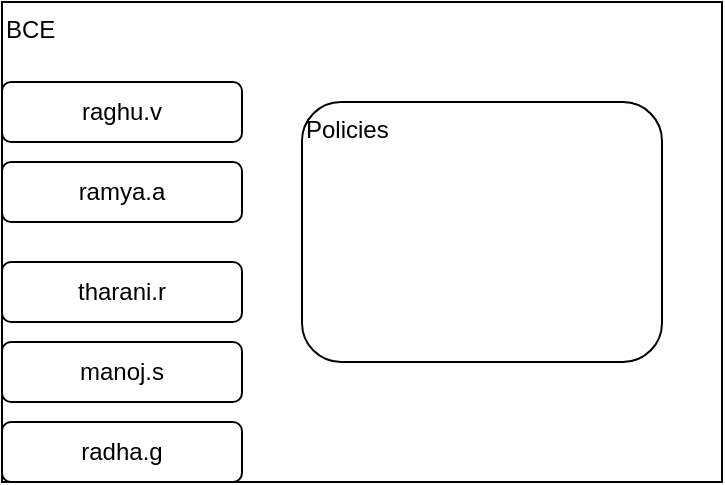 <mxfile version="21.2.8" type="device" pages="8">
  <diagram name="Page-1" id="EcmJpKEnEql9nTXsxl-8">
    <mxGraphModel dx="1050" dy="621" grid="1" gridSize="10" guides="1" tooltips="1" connect="1" arrows="1" fold="1" page="1" pageScale="1" pageWidth="850" pageHeight="1100" math="0" shadow="0">
      <root>
        <mxCell id="0" />
        <mxCell id="1" parent="0" />
        <mxCell id="j_SHFSMaQ4k8S7KLU0xC-1" value="BCE" style="rounded=0;whiteSpace=wrap;html=1;verticalAlign=top;align=left;" parent="1" vertex="1">
          <mxGeometry x="120" y="290" width="360" height="240" as="geometry" />
        </mxCell>
        <mxCell id="j_SHFSMaQ4k8S7KLU0xC-2" value="raghu.v" style="rounded=1;whiteSpace=wrap;html=1;" parent="1" vertex="1">
          <mxGeometry x="120" y="330" width="120" height="30" as="geometry" />
        </mxCell>
        <mxCell id="j_SHFSMaQ4k8S7KLU0xC-3" value="ramya.a" style="rounded=1;whiteSpace=wrap;html=1;" parent="1" vertex="1">
          <mxGeometry x="120" y="370" width="120" height="30" as="geometry" />
        </mxCell>
        <mxCell id="j_SHFSMaQ4k8S7KLU0xC-4" value="tharani.r" style="rounded=1;whiteSpace=wrap;html=1;" parent="1" vertex="1">
          <mxGeometry x="120" y="420" width="120" height="30" as="geometry" />
        </mxCell>
        <mxCell id="j_SHFSMaQ4k8S7KLU0xC-5" value="manoj.s" style="rounded=1;whiteSpace=wrap;html=1;" parent="1" vertex="1">
          <mxGeometry x="120" y="460" width="120" height="30" as="geometry" />
        </mxCell>
        <mxCell id="j_SHFSMaQ4k8S7KLU0xC-6" value="radha.g" style="rounded=1;whiteSpace=wrap;html=1;" parent="1" vertex="1">
          <mxGeometry x="120" y="500" width="120" height="30" as="geometry" />
        </mxCell>
        <mxCell id="j_SHFSMaQ4k8S7KLU0xC-7" value="Policies" style="rounded=1;whiteSpace=wrap;html=1;verticalAlign=top;align=left;" parent="1" vertex="1">
          <mxGeometry x="270" y="340" width="180" height="130" as="geometry" />
        </mxCell>
      </root>
    </mxGraphModel>
  </diagram>
  <diagram id="NNhtiS3-Ek2z_pSHPI74" name="Page-2">
    <mxGraphModel dx="186" dy="-494" grid="1" gridSize="10" guides="1" tooltips="1" connect="1" arrows="1" fold="1" page="1" pageScale="1" pageWidth="850" pageHeight="1100" math="0" shadow="0">
      <root>
        <mxCell id="0" />
        <mxCell id="1" parent="0" />
        <mxCell id="ubGkS1d_2GVwfltS9cUI-1" value="" style="outlineConnect=0;dashed=0;verticalLabelPosition=bottom;verticalAlign=top;align=center;html=1;shape=mxgraph.aws3.api_gateway;fillColor=#D9A741;gradientColor=none;" vertex="1" parent="1">
          <mxGeometry x="1220" y="1380" width="76.5" height="93" as="geometry" />
        </mxCell>
        <mxCell id="ubGkS1d_2GVwfltS9cUI-2" value="" style="outlineConnect=0;dashed=0;verticalLabelPosition=bottom;verticalAlign=top;align=center;html=1;shape=mxgraph.aws3.lambda_function;fillColor=#F58534;gradientColor=none;" vertex="1" parent="1">
          <mxGeometry x="1430" y="1360.5" width="69" height="72" as="geometry" />
        </mxCell>
        <mxCell id="ubGkS1d_2GVwfltS9cUI-3" value="" style="sketch=0;points=[[0,0,0],[0.25,0,0],[0.5,0,0],[0.75,0,0],[1,0,0],[0,1,0],[0.25,1,0],[0.5,1,0],[0.75,1,0],[1,1,0],[0,0.25,0],[0,0.5,0],[0,0.75,0],[1,0.25,0],[1,0.5,0],[1,0.75,0]];outlineConnect=0;fontColor=#232F3E;gradientColor=#4D72F3;gradientDirection=north;fillColor=#3334B9;strokeColor=#ffffff;dashed=0;verticalLabelPosition=bottom;verticalAlign=top;align=center;html=1;fontSize=12;fontStyle=0;aspect=fixed;shape=mxgraph.aws4.resourceIcon;resIcon=mxgraph.aws4.dynamodb;" vertex="1" parent="1">
          <mxGeometry x="1421" y="1150" width="78" height="78" as="geometry" />
        </mxCell>
        <mxCell id="ubGkS1d_2GVwfltS9cUI-4" value="" style="sketch=0;html=1;dashed=0;whitespace=wrap;fillColor=#2875E2;strokeColor=#ffffff;points=[[0.005,0.63,0],[0.1,0.2,0],[0.9,0.2,0],[0.5,0,0],[0.995,0.63,0],[0.72,0.99,0],[0.5,1,0],[0.28,0.99,0]];verticalLabelPosition=bottom;align=center;verticalAlign=top;shape=mxgraph.kubernetes.icon;prIcon=api" vertex="1" parent="1">
          <mxGeometry x="1300" y="1420" width="50" height="48" as="geometry" />
        </mxCell>
        <mxCell id="ubGkS1d_2GVwfltS9cUI-5" value="Actor" style="shape=umlActor;verticalLabelPosition=bottom;verticalAlign=top;html=1;outlineConnect=0;" vertex="1" parent="1">
          <mxGeometry x="1070" y="1510" width="30" height="60" as="geometry" />
        </mxCell>
        <mxCell id="ubGkS1d_2GVwfltS9cUI-6" value="" style="image;points=[];aspect=fixed;html=1;align=center;shadow=0;dashed=0;image=img/lib/allied_telesis/computer_and_terminals/Personal_Computer.svg;" vertex="1" parent="1">
          <mxGeometry x="1090" y="1468" width="45.6" height="61.8" as="geometry" />
        </mxCell>
      </root>
    </mxGraphModel>
  </diagram>
  <diagram id="M64sfGL4ZDafzvhfCVhz" name="Page-3">
    <mxGraphModel dx="186" dy="1706" grid="1" gridSize="10" guides="1" tooltips="1" connect="1" arrows="1" fold="1" page="1" pageScale="1" pageWidth="850" pageHeight="1100" math="0" shadow="0">
      <root>
        <mxCell id="0" />
        <mxCell id="1" parent="0" />
        <mxCell id="cFzuAMIcGY0sNNaNKAoA-1" value="IAM Role" style="rounded=0;whiteSpace=wrap;html=1;verticalAlign=top;align=left;" vertex="1" parent="1">
          <mxGeometry x="930" y="30" width="370" height="210" as="geometry" />
        </mxCell>
        <mxCell id="cFzuAMIcGY0sNNaNKAoA-2" value="IAM Role is a Prinicipal" style="text;html=1;strokeColor=none;fillColor=none;align=left;verticalAlign=top;whiteSpace=wrap;rounded=0;" vertex="1" parent="1">
          <mxGeometry x="920" y="-110" width="330" height="150" as="geometry" />
        </mxCell>
        <mxCell id="cFzuAMIcGY0sNNaNKAoA-3" value="IAM Policy" style="rounded=0;whiteSpace=wrap;html=1;verticalAlign=top;align=left;" vertex="1" parent="1">
          <mxGeometry x="950" y="60" width="170" height="50" as="geometry" />
        </mxCell>
        <mxCell id="cFzuAMIcGY0sNNaNKAoA-4" value="IAM Policy" style="rounded=0;whiteSpace=wrap;html=1;verticalAlign=top;align=left;" vertex="1" parent="1">
          <mxGeometry x="940" y="150" width="170" height="50" as="geometry" />
        </mxCell>
      </root>
    </mxGraphModel>
  </diagram>
  <diagram id="0wXEfOGIfEmmEMg8VIPt" name="Page-4">
    <mxGraphModel dx="184" dy="-495" grid="1" gridSize="10" guides="1" tooltips="1" connect="1" arrows="1" fold="1" page="1" pageScale="1" pageWidth="850" pageHeight="1100" math="0" shadow="0">
      <root>
        <mxCell id="0" />
        <mxCell id="1" parent="0" />
        <mxCell id="e6ys_HM6tBQVW26Id5ge-6" value="Deployment" style="edgeStyle=orthogonalEdgeStyle;rounded=0;orthogonalLoop=1;jettySize=auto;html=1;exitX=0.5;exitY=1;exitDx=0;exitDy=0;" edge="1" parent="1" source="e6ys_HM6tBQVW26Id5ge-1" target="e6ys_HM6tBQVW26Id5ge-5">
          <mxGeometry relative="1" as="geometry" />
        </mxCell>
        <mxCell id="e6ys_HM6tBQVW26Id5ge-1" value="Function" style="rounded=0;whiteSpace=wrap;html=1;verticalAlign=top;align=left;" vertex="1" parent="1">
          <mxGeometry x="1120" y="1250" width="140" height="70" as="geometry" />
        </mxCell>
        <mxCell id="e6ys_HM6tBQVW26Id5ge-2" value="Code" style="text;html=1;strokeColor=none;fillColor=none;align=center;verticalAlign=middle;whiteSpace=wrap;rounded=0;" vertex="1" parent="1">
          <mxGeometry x="1120" y="1230" width="50" height="10" as="geometry" />
        </mxCell>
        <mxCell id="e6ys_HM6tBQVW26Id5ge-7" value="Execute Function" style="edgeStyle=orthogonalEdgeStyle;rounded=0;orthogonalLoop=1;jettySize=auto;html=1;exitX=0;exitY=0.5;exitDx=0;exitDy=0;entryX=1.07;entryY=0.404;entryDx=0;entryDy=0;entryPerimeter=0;" edge="1" parent="1" source="e6ys_HM6tBQVW26Id5ge-3" target="e6ys_HM6tBQVW26Id5ge-5">
          <mxGeometry relative="1" as="geometry">
            <mxPoint x="1360" y="1420" as="targetPoint" />
            <Array as="points">
              <mxPoint x="1360" y="1305" />
              <mxPoint x="1360" y="1412" />
            </Array>
          </mxGeometry>
        </mxCell>
        <mxCell id="e6ys_HM6tBQVW26Id5ge-3" value="Event&lt;br&gt;I have the data to pass to the Lambda Function Handler" style="rounded=0;whiteSpace=wrap;html=1;verticalAlign=top;align=left;" vertex="1" parent="1">
          <mxGeometry x="1470" y="1270" width="120" height="70" as="geometry" />
        </mxCell>
        <mxCell id="e6ys_HM6tBQVW26Id5ge-4" value="Test" style="text;html=1;strokeColor=none;fillColor=none;align=center;verticalAlign=middle;whiteSpace=wrap;rounded=0;" vertex="1" parent="1">
          <mxGeometry x="1455" y="1260" width="50" height="10" as="geometry" />
        </mxCell>
        <mxCell id="e6ys_HM6tBQVW26Id5ge-5" value="Virtual Server" style="image;points=[];aspect=fixed;html=1;align=center;shadow=0;dashed=0;image=img/lib/allied_telesis/computer_and_terminals/Server_Desktop.svg;" vertex="1" parent="1">
          <mxGeometry x="1270" y="1390" width="42.6" height="54" as="geometry" />
        </mxCell>
      </root>
    </mxGraphModel>
  </diagram>
  <diagram id="Pq7Pj1UqgpzPo295Myn9" name="Page-5">
    <mxGraphModel dx="253" dy="621" grid="1" gridSize="10" guides="1" tooltips="1" connect="1" arrows="1" fold="1" page="1" pageScale="1" pageWidth="850" pageHeight="1100" math="0" shadow="0">
      <root>
        <mxCell id="0" />
        <mxCell id="1" parent="0" />
        <mxCell id="rDuxwrO_dDQ5ZRMOiW3m-1" value="" style="sketch=0;points=[[0,0,0],[0.25,0,0],[0.5,0,0],[0.75,0,0],[1,0,0],[0,1,0],[0.25,1,0],[0.5,1,0],[0.75,1,0],[1,1,0],[0,0.25,0],[0,0.5,0],[0,0.75,0],[1,0.25,0],[1,0.5,0],[1,0.75,0]];outlineConnect=0;fontColor=#232F3E;gradientColor=#FF4F8B;gradientDirection=north;fillColor=#BC1356;strokeColor=#ffffff;dashed=0;verticalLabelPosition=bottom;verticalAlign=top;align=center;html=1;fontSize=12;fontStyle=0;aspect=fixed;shape=mxgraph.aws4.resourceIcon;resIcon=mxgraph.aws4.sqs;" parent="1" vertex="1">
          <mxGeometry x="1440" y="217" width="78" height="78" as="geometry" />
        </mxCell>
        <mxCell id="rDuxwrO_dDQ5ZRMOiW3m-4" style="edgeStyle=orthogonalEdgeStyle;rounded=0;orthogonalLoop=1;jettySize=auto;html=1;exitX=0;exitY=0.5;exitDx=0;exitDy=0;exitPerimeter=0;entryX=1;entryY=0.5;entryDx=0;entryDy=0;entryPerimeter=0;" parent="1" source="rDuxwrO_dDQ5ZRMOiW3m-2" target="rDuxwrO_dDQ5ZRMOiW3m-1" edge="1">
          <mxGeometry relative="1" as="geometry" />
        </mxCell>
        <mxCell id="rDuxwrO_dDQ5ZRMOiW3m-26" style="edgeStyle=orthogonalEdgeStyle;rounded=0;orthogonalLoop=1;jettySize=auto;html=1;exitX=0.5;exitY=0;exitDx=0;exitDy=0;exitPerimeter=0;entryX=0.75;entryY=1;entryDx=0;entryDy=0;entryPerimeter=0;" parent="1" source="rDuxwrO_dDQ5ZRMOiW3m-2" target="rDuxwrO_dDQ5ZRMOiW3m-25" edge="1">
          <mxGeometry relative="1" as="geometry" />
        </mxCell>
        <mxCell id="rDuxwrO_dDQ5ZRMOiW3m-32" value="M1" style="edgeStyle=orthogonalEdgeStyle;rounded=0;orthogonalLoop=1;jettySize=auto;html=1;exitX=0.5;exitY=1;exitDx=0;exitDy=0;exitPerimeter=0;entryX=0.25;entryY=0;entryDx=0;entryDy=0;entryPerimeter=0;fontStyle=1;fontColor=#FF3333;" parent="1" source="rDuxwrO_dDQ5ZRMOiW3m-2" target="rDuxwrO_dDQ5ZRMOiW3m-29" edge="1">
          <mxGeometry relative="1" as="geometry" />
        </mxCell>
        <mxCell id="rDuxwrO_dDQ5ZRMOiW3m-2" value="" style="outlineConnect=0;dashed=0;verticalLabelPosition=bottom;verticalAlign=top;align=center;html=1;shape=mxgraph.aws3.lambda_function;fillColor=#F58534;gradientColor=none;" parent="1" vertex="1">
          <mxGeometry x="1590" y="223" width="69" height="72" as="geometry" />
        </mxCell>
        <mxCell id="rDuxwrO_dDQ5ZRMOiW3m-20" style="edgeStyle=orthogonalEdgeStyle;rounded=0;orthogonalLoop=1;jettySize=auto;html=1;exitX=0.75;exitY=1;exitDx=0;exitDy=0;exitPerimeter=0;entryX=0.5;entryY=0;entryDx=0;entryDy=0;entryPerimeter=0;" parent="1" source="rDuxwrO_dDQ5ZRMOiW3m-5" target="rDuxwrO_dDQ5ZRMOiW3m-12" edge="1">
          <mxGeometry relative="1" as="geometry" />
        </mxCell>
        <mxCell id="rDuxwrO_dDQ5ZRMOiW3m-5" value="" style="sketch=0;points=[[0,0,0],[0.25,0,0],[0.5,0,0],[0.75,0,0],[1,0,0],[0,1,0],[0.25,1,0],[0.5,1,0],[0.75,1,0],[1,1,0],[0,0.25,0],[0,0.5,0],[0,0.75,0],[1,0.25,0],[1,0.5,0],[1,0.75,0]];outlineConnect=0;fontColor=#232F3E;gradientColor=#FF4F8B;gradientDirection=north;fillColor=#BC1356;strokeColor=#ffffff;dashed=0;verticalLabelPosition=bottom;verticalAlign=top;align=center;html=1;fontSize=12;fontStyle=0;aspect=fixed;shape=mxgraph.aws4.resourceIcon;resIcon=mxgraph.aws4.api_gateway;" parent="1" vertex="1">
          <mxGeometry x="940" y="280" width="78" height="78" as="geometry" />
        </mxCell>
        <mxCell id="rDuxwrO_dDQ5ZRMOiW3m-6" value="" style="sketch=0;points=[[0,0,0],[0.25,0,0],[0.5,0,0],[0.75,0,0],[1,0,0],[0,1,0],[0.25,1,0],[0.5,1,0],[0.75,1,0],[1,1,0],[0,0.25,0],[0,0.5,0],[0,0.75,0],[1,0.25,0],[1,0.5,0],[1,0.75,0]];outlineConnect=0;fontColor=#232F3E;gradientColor=#4D72F3;gradientDirection=north;fillColor=#3334B9;strokeColor=#ffffff;dashed=0;verticalLabelPosition=bottom;verticalAlign=top;align=center;html=1;fontSize=12;fontStyle=0;aspect=fixed;shape=mxgraph.aws4.resourceIcon;resIcon=mxgraph.aws4.dynamodb;" parent="1" vertex="1">
          <mxGeometry x="1230" y="169" width="78" height="78" as="geometry" />
        </mxCell>
        <mxCell id="rDuxwrO_dDQ5ZRMOiW3m-8" value="" style="sketch=0;html=1;dashed=0;whitespace=wrap;fillColor=#2875E2;strokeColor=#ffffff;points=[[0.005,0.63,0],[0.1,0.2,0],[0.9,0.2,0],[0.5,0,0],[0.995,0.63,0],[0.72,0.99,0],[0.5,1,0],[0.28,0.99,0]];verticalLabelPosition=bottom;align=center;verticalAlign=top;shape=mxgraph.kubernetes.icon;prIcon=api" parent="1" vertex="1">
          <mxGeometry x="968" y="100" width="50" height="48" as="geometry" />
        </mxCell>
        <mxCell id="rDuxwrO_dDQ5ZRMOiW3m-9" value="" style="sketch=0;html=1;dashed=0;whitespace=wrap;fillColor=#2875E2;strokeColor=#ffffff;points=[[0.005,0.63,0],[0.1,0.2,0],[0.9,0.2,0],[0.5,0,0],[0.995,0.63,0],[0.72,0.99,0],[0.5,1,0],[0.28,0.99,0]];verticalLabelPosition=bottom;align=center;verticalAlign=top;shape=mxgraph.kubernetes.icon;prIcon=api" parent="1" vertex="1">
          <mxGeometry x="1050" y="40" width="50" height="48" as="geometry" />
        </mxCell>
        <mxCell id="rDuxwrO_dDQ5ZRMOiW3m-10" value="" style="sketch=0;html=1;dashed=0;whitespace=wrap;fillColor=#2875E2;strokeColor=#ffffff;points=[[0.005,0.63,0],[0.1,0.2,0],[0.9,0.2,0],[0.5,0,0],[0.995,0.63,0],[0.72,0.99,0],[0.5,1,0],[0.28,0.99,0]];verticalLabelPosition=bottom;align=center;verticalAlign=top;shape=mxgraph.kubernetes.icon;prIcon=api" parent="1" vertex="1">
          <mxGeometry x="900" y="50" width="50" height="48" as="geometry" />
        </mxCell>
        <mxCell id="rDuxwrO_dDQ5ZRMOiW3m-11" value="" style="sketch=0;html=1;dashed=0;whitespace=wrap;fillColor=#2875E2;strokeColor=#ffffff;points=[[0.005,0.63,0],[0.1,0.2,0],[0.9,0.2,0],[0.5,0,0],[0.995,0.63,0],[0.72,0.99,0],[0.5,1,0],[0.28,0.99,0]];verticalLabelPosition=bottom;align=center;verticalAlign=top;shape=mxgraph.kubernetes.icon;prIcon=api" parent="1" vertex="1">
          <mxGeometry x="968" y="40" width="50" height="48" as="geometry" />
        </mxCell>
        <mxCell id="rDuxwrO_dDQ5ZRMOiW3m-19" style="edgeStyle=orthogonalEdgeStyle;rounded=0;orthogonalLoop=1;jettySize=auto;html=1;exitX=0.995;exitY=0.63;exitDx=0;exitDy=0;exitPerimeter=0;" parent="1" source="rDuxwrO_dDQ5ZRMOiW3m-12" target="rDuxwrO_dDQ5ZRMOiW3m-18" edge="1">
          <mxGeometry relative="1" as="geometry" />
        </mxCell>
        <mxCell id="rDuxwrO_dDQ5ZRMOiW3m-12" value="" style="sketch=0;html=1;dashed=0;whitespace=wrap;fillColor=#2875E2;strokeColor=#ffffff;points=[[0.005,0.63,0],[0.1,0.2,0],[0.9,0.2,0],[0.5,0,0],[0.995,0.63,0],[0.72,0.99,0],[0.5,1,0],[0.28,0.99,0]];verticalLabelPosition=bottom;align=center;verticalAlign=top;shape=mxgraph.kubernetes.icon;prIcon=api" parent="1" vertex="1">
          <mxGeometry x="1040" y="386" width="50" height="48" as="geometry" />
        </mxCell>
        <mxCell id="rDuxwrO_dDQ5ZRMOiW3m-13" value="I can get the details of pepole who are staying in any room in this hotel&lt;br&gt;I can do reservation for anyone requiring room&lt;br&gt;I can take payment as advance for room reservation" style="text;html=1;strokeColor=none;fillColor=none;align=left;verticalAlign=top;whiteSpace=wrap;rounded=0;" parent="1" vertex="1">
          <mxGeometry x="1039.5" y="450" width="170" height="125" as="geometry" />
        </mxCell>
        <mxCell id="rDuxwrO_dDQ5ZRMOiW3m-15" value="I can order fresh fruits for the hotel guests&lt;br&gt;I can take food orders from any guest staying in the hotel&lt;br&gt;I can launder soiled clothes of our guests" style="text;html=1;strokeColor=none;fillColor=none;align=left;verticalAlign=top;whiteSpace=wrap;rounded=0;" parent="1" vertex="1">
          <mxGeometry x="1060" y="248" width="170" height="90" as="geometry" />
        </mxCell>
        <mxCell id="rDuxwrO_dDQ5ZRMOiW3m-17" style="edgeStyle=orthogonalEdgeStyle;rounded=0;orthogonalLoop=1;jettySize=auto;html=1;exitX=0.5;exitY=0;exitDx=0;exitDy=0;entryX=0.5;entryY=1;entryDx=0;entryDy=0;entryPerimeter=0;" parent="1" source="rDuxwrO_dDQ5ZRMOiW3m-16" target="rDuxwrO_dDQ5ZRMOiW3m-5" edge="1">
          <mxGeometry relative="1" as="geometry" />
        </mxCell>
        <mxCell id="rDuxwrO_dDQ5ZRMOiW3m-16" value="" style="image;aspect=fixed;perimeter=ellipsePerimeter;html=1;align=center;shadow=0;dashed=0;fontColor=#4277BB;labelBackgroundColor=default;fontSize=12;spacingTop=3;image=img/lib/ibm/blockchain/client_application.svg;" parent="1" vertex="1">
          <mxGeometry x="880" y="465" width="60" height="60" as="geometry" />
        </mxCell>
        <mxCell id="rDuxwrO_dDQ5ZRMOiW3m-21" style="edgeStyle=orthogonalEdgeStyle;rounded=0;orthogonalLoop=1;jettySize=auto;html=1;exitX=0.5;exitY=0;exitDx=0;exitDy=0;exitPerimeter=0;entryX=0.5;entryY=1;entryDx=0;entryDy=0;entryPerimeter=0;" parent="1" source="rDuxwrO_dDQ5ZRMOiW3m-18" target="rDuxwrO_dDQ5ZRMOiW3m-6" edge="1">
          <mxGeometry relative="1" as="geometry" />
        </mxCell>
        <mxCell id="rDuxwrO_dDQ5ZRMOiW3m-18" value="" style="outlineConnect=0;dashed=0;verticalLabelPosition=bottom;verticalAlign=top;align=center;html=1;shape=mxgraph.aws3.lambda_function;fillColor=#F58534;gradientColor=none;" parent="1" vertex="1">
          <mxGeometry x="1180" y="338" width="69" height="72" as="geometry" />
        </mxCell>
        <mxCell id="rDuxwrO_dDQ5ZRMOiW3m-27" style="edgeStyle=orthogonalEdgeStyle;rounded=0;orthogonalLoop=1;jettySize=auto;html=1;exitX=0.5;exitY=0;exitDx=0;exitDy=0;" parent="1" source="rDuxwrO_dDQ5ZRMOiW3m-22" target="rDuxwrO_dDQ5ZRMOiW3m-23" edge="1">
          <mxGeometry relative="1" as="geometry" />
        </mxCell>
        <mxCell id="rDuxwrO_dDQ5ZRMOiW3m-30" style="edgeStyle=orthogonalEdgeStyle;rounded=0;orthogonalLoop=1;jettySize=auto;html=1;exitX=1;exitY=0.5;exitDx=0;exitDy=0;entryX=0;entryY=0.5;entryDx=0;entryDy=0;entryPerimeter=0;" parent="1" source="rDuxwrO_dDQ5ZRMOiW3m-22" target="rDuxwrO_dDQ5ZRMOiW3m-28" edge="1">
          <mxGeometry relative="1" as="geometry" />
        </mxCell>
        <mxCell id="rDuxwrO_dDQ5ZRMOiW3m-22" value="" style="image;aspect=fixed;perimeter=ellipsePerimeter;html=1;align=center;shadow=0;dashed=0;fontColor=#4277BB;labelBackgroundColor=default;fontSize=12;spacingTop=3;image=img/lib/ibm/blockchain/client_application.svg;" parent="1" vertex="1">
          <mxGeometry x="1421" y="465" width="60" height="60" as="geometry" />
        </mxCell>
        <mxCell id="zByEzdhcCWnQNFNHYtUb-2" style="edgeStyle=orthogonalEdgeStyle;rounded=0;orthogonalLoop=1;jettySize=auto;html=1;exitX=1;exitY=0.5;exitDx=0;exitDy=0;exitPerimeter=0;entryX=0.005;entryY=0.63;entryDx=0;entryDy=0;entryPerimeter=0;" edge="1" parent="1" source="rDuxwrO_dDQ5ZRMOiW3m-23" target="zByEzdhcCWnQNFNHYtUb-1">
          <mxGeometry relative="1" as="geometry" />
        </mxCell>
        <mxCell id="rDuxwrO_dDQ5ZRMOiW3m-23" value="" style="sketch=0;points=[[0,0,0],[0.25,0,0],[0.5,0,0],[0.75,0,0],[1,0,0],[0,1,0],[0.25,1,0],[0.5,1,0],[0.75,1,0],[1,1,0],[0,0.25,0],[0,0.5,0],[0,0.75,0],[1,0.25,0],[1,0.5,0],[1,0.75,0]];outlineConnect=0;fontColor=#232F3E;gradientColor=#FF4F8B;gradientDirection=north;fillColor=#BC1356;strokeColor=#ffffff;dashed=0;verticalLabelPosition=bottom;verticalAlign=top;align=center;html=1;fontSize=12;fontStyle=0;aspect=fixed;shape=mxgraph.aws4.resourceIcon;resIcon=mxgraph.aws4.api_gateway;" parent="1" vertex="1">
          <mxGeometry x="1412" y="335" width="78" height="78" as="geometry" />
        </mxCell>
        <mxCell id="rDuxwrO_dDQ5ZRMOiW3m-25" value="" style="sketch=0;points=[[0,0,0],[0.25,0,0],[0.5,0,0],[0.75,0,0],[1,0,0],[0,1,0],[0.25,1,0],[0.5,1,0],[0.75,1,0],[1,1,0],[0,0.25,0],[0,0.5,0],[0,0.75,0],[1,0.25,0],[1,0.5,0],[1,0.75,0]];outlineConnect=0;fontColor=#232F3E;gradientColor=#4D72F3;gradientDirection=north;fillColor=#3334B9;strokeColor=#ffffff;dashed=0;verticalLabelPosition=bottom;verticalAlign=top;align=center;html=1;fontSize=12;fontStyle=0;aspect=fixed;shape=mxgraph.aws4.resourceIcon;resIcon=mxgraph.aws4.dynamodb;" parent="1" vertex="1">
          <mxGeometry x="1530" y="110" width="78" height="78" as="geometry" />
        </mxCell>
        <mxCell id="rDuxwrO_dDQ5ZRMOiW3m-28" value="" style="sketch=0;points=[[0,0,0],[0.25,0,0],[0.5,0,0],[0.75,0,0],[1,0,0],[0,1,0],[0.25,1,0],[0.5,1,0],[0.75,1,0],[1,1,0],[0,0.25,0],[0,0.5,0],[0,0.75,0],[1,0.25,0],[1,0.5,0],[1,0.75,0]];outlineConnect=0;fontColor=#232F3E;gradientColor=#FF4F8B;gradientDirection=north;fillColor=#BC1356;strokeColor=#ffffff;dashed=0;verticalLabelPosition=bottom;verticalAlign=top;align=center;html=1;fontSize=12;fontStyle=0;aspect=fixed;shape=mxgraph.aws4.resourceIcon;resIcon=mxgraph.aws4.sqs;" parent="1" vertex="1">
          <mxGeometry x="1608" y="447" width="78" height="78" as="geometry" />
        </mxCell>
        <mxCell id="rDuxwrO_dDQ5ZRMOiW3m-31" value="M1" style="edgeStyle=orthogonalEdgeStyle;rounded=0;orthogonalLoop=1;jettySize=auto;html=1;exitX=0.5;exitY=1;exitDx=0;exitDy=0;exitPerimeter=0;fontStyle=1;fontColor=#FF3333;" parent="1" source="rDuxwrO_dDQ5ZRMOiW3m-29" target="rDuxwrO_dDQ5ZRMOiW3m-28" edge="1">
          <mxGeometry relative="1" as="geometry" />
        </mxCell>
        <mxCell id="rDuxwrO_dDQ5ZRMOiW3m-38" value="M2" style="edgeStyle=orthogonalEdgeStyle;rounded=0;orthogonalLoop=1;jettySize=auto;html=1;exitX=0.75;exitY=1;exitDx=0;exitDy=0;exitPerimeter=0;entryX=0.25;entryY=0;entryDx=0;entryDy=0;entryPerimeter=0;fontStyle=1;fontColor=#99004D;" parent="1" source="rDuxwrO_dDQ5ZRMOiW3m-29" target="rDuxwrO_dDQ5ZRMOiW3m-37" edge="1">
          <mxGeometry relative="1" as="geometry">
            <Array as="points">
              <mxPoint x="1644" y="410" />
              <mxPoint x="1692" y="410" />
              <mxPoint x="1692" y="380" />
              <mxPoint x="1740" y="380" />
            </Array>
          </mxGeometry>
        </mxCell>
        <mxCell id="rDuxwrO_dDQ5ZRMOiW3m-29" value="" style="sketch=0;points=[[0,0,0],[0.25,0,0],[0.5,0,0],[0.75,0,0],[1,0,0],[0,1,0],[0.25,1,0],[0.5,1,0],[0.75,1,0],[1,1,0],[0,0.25,0],[0,0.5,0],[0,0.75,0],[1,0.25,0],[1,0.5,0],[1,0.75,0]];outlineConnect=0;fontColor=#232F3E;gradientColor=#FF4F8B;gradientDirection=north;fillColor=#BC1356;strokeColor=#ffffff;dashed=0;verticalLabelPosition=bottom;verticalAlign=top;align=center;html=1;fontSize=12;fontStyle=0;aspect=fixed;shape=mxgraph.aws4.resourceIcon;resIcon=mxgraph.aws4.sns;" parent="1" vertex="1">
          <mxGeometry x="1585.5" y="323" width="78" height="78" as="geometry" />
        </mxCell>
        <mxCell id="rDuxwrO_dDQ5ZRMOiW3m-36" value="M2" style="edgeStyle=orthogonalEdgeStyle;rounded=0;orthogonalLoop=1;jettySize=auto;html=1;exitX=1;exitY=0.5;exitDx=0;exitDy=0;exitPerimeter=0;entryX=1;entryY=0.5;entryDx=0;entryDy=0;entryPerimeter=0;fontStyle=1;fontColor=#99004D;" parent="1" source="rDuxwrO_dDQ5ZRMOiW3m-33" target="rDuxwrO_dDQ5ZRMOiW3m-29" edge="1">
          <mxGeometry relative="1" as="geometry" />
        </mxCell>
        <mxCell id="rDuxwrO_dDQ5ZRMOiW3m-33" value="" style="outlineConnect=0;dashed=0;verticalLabelPosition=bottom;verticalAlign=top;align=center;html=1;shape=mxgraph.aws3.lambda_function;fillColor=#F58534;gradientColor=none;" parent="1" vertex="1">
          <mxGeometry x="1640" y="100" width="69" height="72" as="geometry" />
        </mxCell>
        <mxCell id="rDuxwrO_dDQ5ZRMOiW3m-37" value="" style="sketch=0;points=[[0,0,0],[0.25,0,0],[0.5,0,0],[0.75,0,0],[1,0,0],[0,1,0],[0.25,1,0],[0.5,1,0],[0.75,1,0],[1,1,0],[0,0.25,0],[0,0.5,0],[0,0.75,0],[1,0.25,0],[1,0.5,0],[1,0.75,0]];outlineConnect=0;fontColor=#232F3E;gradientColor=#FF4F8B;gradientDirection=north;fillColor=#BC1356;strokeColor=#ffffff;dashed=0;verticalLabelPosition=bottom;verticalAlign=top;align=center;html=1;fontSize=12;fontStyle=0;aspect=fixed;shape=mxgraph.aws4.resourceIcon;resIcon=mxgraph.aws4.sqs;" parent="1" vertex="1">
          <mxGeometry x="1720" y="400" width="78" height="78" as="geometry" />
        </mxCell>
        <mxCell id="zByEzdhcCWnQNFNHYtUb-4" style="edgeStyle=orthogonalEdgeStyle;rounded=0;orthogonalLoop=1;jettySize=auto;html=1;exitX=0.5;exitY=0;exitDx=0;exitDy=0;exitPerimeter=0;entryX=0.75;entryY=1;entryDx=0;entryDy=0;entryPerimeter=0;" edge="1" parent="1" source="zByEzdhcCWnQNFNHYtUb-1" target="rDuxwrO_dDQ5ZRMOiW3m-1">
          <mxGeometry relative="1" as="geometry" />
        </mxCell>
        <mxCell id="zByEzdhcCWnQNFNHYtUb-1" value="" style="sketch=0;html=1;dashed=0;whitespace=wrap;fillColor=#2875E2;strokeColor=#ffffff;points=[[0.005,0.63,0],[0.1,0.2,0],[0.9,0.2,0],[0.5,0,0],[0.995,0.63,0],[0.72,0.99,0],[0.5,1,0],[0.28,0.99,0]];verticalLabelPosition=bottom;align=center;verticalAlign=top;shape=mxgraph.kubernetes.icon;prIcon=api" vertex="1" parent="1">
          <mxGeometry x="1530" y="410" width="50" height="48" as="geometry" />
        </mxCell>
      </root>
    </mxGraphModel>
  </diagram>
  <diagram id="vRfJEdmNO838Su-NgP-_" name="Page-6">
    <mxGraphModel dx="1103" dy="621" grid="1" gridSize="10" guides="1" tooltips="1" connect="1" arrows="1" fold="1" page="1" pageScale="1" pageWidth="850" pageHeight="1100" math="0" shadow="0">
      <root>
        <mxCell id="0" />
        <mxCell id="1" parent="0" />
        <mxCell id="ee3RjRGyvKBQTOPMivrC-1" value="3" style="edgeStyle=orthogonalEdgeStyle;rounded=0;orthogonalLoop=1;jettySize=auto;html=1;exitX=0.75;exitY=1;exitDx=0;exitDy=0;exitPerimeter=0;entryX=0.5;entryY=0;entryDx=0;entryDy=0;entryPerimeter=0;fontStyle=1;fontColor=#FF3333;fontSize=12;" parent="1" source="ee3RjRGyvKBQTOPMivrC-2" target="ee3RjRGyvKBQTOPMivrC-9" edge="1">
          <mxGeometry relative="1" as="geometry" />
        </mxCell>
        <mxCell id="ee3RjRGyvKBQTOPMivrC-16" value="1" style="edgeStyle=orthogonalEdgeStyle;rounded=0;orthogonalLoop=1;jettySize=auto;html=1;exitX=0;exitY=0.5;exitDx=0;exitDy=0;exitPerimeter=0;entryX=0;entryY=0;entryDx=0;entryDy=0;fontStyle=1;fontColor=#FF3333;fontSize=12;" parent="1" source="ee3RjRGyvKBQTOPMivrC-2" target="ee3RjRGyvKBQTOPMivrC-13" edge="1">
          <mxGeometry relative="1" as="geometry" />
        </mxCell>
        <mxCell id="ee3RjRGyvKBQTOPMivrC-2" value="" style="sketch=0;points=[[0,0,0],[0.25,0,0],[0.5,0,0],[0.75,0,0],[1,0,0],[0,1,0],[0.25,1,0],[0.5,1,0],[0.75,1,0],[1,1,0],[0,0.25,0],[0,0.5,0],[0,0.75,0],[1,0.25,0],[1,0.5,0],[1,0.75,0]];outlineConnect=0;fontColor=#232F3E;gradientColor=#FF4F8B;gradientDirection=north;fillColor=#BC1356;strokeColor=#ffffff;dashed=0;verticalLabelPosition=bottom;verticalAlign=top;align=center;html=1;fontSize=12;fontStyle=0;aspect=fixed;shape=mxgraph.aws4.resourceIcon;resIcon=mxgraph.aws4.api_gateway;" parent="1" vertex="1">
          <mxGeometry x="190" y="151" width="78" height="78" as="geometry" />
        </mxCell>
        <mxCell id="ee3RjRGyvKBQTOPMivrC-3" value="" style="sketch=0;points=[[0,0,0],[0.25,0,0],[0.5,0,0],[0.75,0,0],[1,0,0],[0,1,0],[0.25,1,0],[0.5,1,0],[0.75,1,0],[1,1,0],[0,0.25,0],[0,0.5,0],[0,0.75,0],[1,0.25,0],[1,0.5,0],[1,0.75,0]];outlineConnect=0;fontColor=#232F3E;gradientColor=#4D72F3;gradientDirection=north;fillColor=#3334B9;strokeColor=#ffffff;dashed=0;verticalLabelPosition=bottom;verticalAlign=top;align=center;html=1;fontSize=12;fontStyle=0;aspect=fixed;shape=mxgraph.aws4.resourceIcon;resIcon=mxgraph.aws4.dynamodb;" parent="1" vertex="1">
          <mxGeometry x="480" y="40" width="78" height="78" as="geometry" />
        </mxCell>
        <mxCell id="ee3RjRGyvKBQTOPMivrC-8" value="4" style="edgeStyle=orthogonalEdgeStyle;rounded=0;orthogonalLoop=1;jettySize=auto;html=1;exitX=0.995;exitY=0.63;exitDx=0;exitDy=0;exitPerimeter=0;fontStyle=1;fontColor=#FF3333;fontSize=12;" parent="1" source="ee3RjRGyvKBQTOPMivrC-9" target="ee3RjRGyvKBQTOPMivrC-15" edge="1">
          <mxGeometry relative="1" as="geometry" />
        </mxCell>
        <mxCell id="ee3RjRGyvKBQTOPMivrC-9" value="" style="sketch=0;html=1;dashed=0;whitespace=wrap;fillColor=#2875E2;strokeColor=#ffffff;points=[[0.005,0.63,0],[0.1,0.2,0],[0.9,0.2,0],[0.5,0,0],[0.995,0.63,0],[0.72,0.99,0],[0.5,1,0],[0.28,0.99,0]];verticalLabelPosition=bottom;align=center;verticalAlign=top;shape=mxgraph.kubernetes.icon;prIcon=api" parent="1" vertex="1">
          <mxGeometry x="290" y="257" width="50" height="48" as="geometry" />
        </mxCell>
        <mxCell id="ee3RjRGyvKBQTOPMivrC-10" value="I can get the details of pepole who are staying in any room in this hotel&lt;br&gt;I can do reservation for anyone requiring room&lt;br&gt;I can take payment as advance for room reservation" style="text;html=1;strokeColor=none;fillColor=none;align=left;verticalAlign=top;whiteSpace=wrap;rounded=0;" parent="1" vertex="1">
          <mxGeometry x="289.5" y="321" width="170" height="125" as="geometry" />
        </mxCell>
        <mxCell id="ee3RjRGyvKBQTOPMivrC-11" value="I can order fresh fruits for the hotel guests&lt;br&gt;I can take food orders from any guest staying in the hotel&lt;br&gt;I can launder soiled clothes of our guests" style="text;html=1;strokeColor=none;fillColor=none;align=left;verticalAlign=top;whiteSpace=wrap;rounded=0;" parent="1" vertex="1">
          <mxGeometry x="310" y="119" width="170" height="90" as="geometry" />
        </mxCell>
        <mxCell id="ee3RjRGyvKBQTOPMivrC-12" value="0" style="edgeStyle=orthogonalEdgeStyle;rounded=0;orthogonalLoop=1;jettySize=auto;html=1;exitX=0.5;exitY=0;exitDx=0;exitDy=0;entryX=0.25;entryY=1;entryDx=0;entryDy=0;entryPerimeter=0;fontStyle=1;fontColor=#FF3333;fontSize=12;" parent="1" source="ee3RjRGyvKBQTOPMivrC-13" target="ee3RjRGyvKBQTOPMivrC-2" edge="1">
          <mxGeometry relative="1" as="geometry" />
        </mxCell>
        <mxCell id="ee3RjRGyvKBQTOPMivrC-17" value="2" style="edgeStyle=orthogonalEdgeStyle;rounded=0;orthogonalLoop=1;jettySize=auto;html=1;exitX=1;exitY=0.5;exitDx=0;exitDy=0;entryX=0.5;entryY=1;entryDx=0;entryDy=0;entryPerimeter=0;fontStyle=1;fontColor=#FF3333;fontSize=12;" parent="1" source="ee3RjRGyvKBQTOPMivrC-13" target="ee3RjRGyvKBQTOPMivrC-2" edge="1">
          <mxGeometry relative="1" as="geometry" />
        </mxCell>
        <mxCell id="ee3RjRGyvKBQTOPMivrC-13" value="" style="image;aspect=fixed;perimeter=ellipsePerimeter;html=1;align=center;shadow=0;dashed=0;fontColor=#4277BB;labelBackgroundColor=default;fontSize=12;spacingTop=3;image=img/lib/ibm/blockchain/client_application.svg;" parent="1" vertex="1">
          <mxGeometry x="130" y="336" width="60" height="60" as="geometry" />
        </mxCell>
        <mxCell id="ee3RjRGyvKBQTOPMivrC-14" value="5" style="edgeStyle=orthogonalEdgeStyle;rounded=0;orthogonalLoop=1;jettySize=auto;html=1;exitX=0.5;exitY=0;exitDx=0;exitDy=0;exitPerimeter=0;entryX=0.5;entryY=1;entryDx=0;entryDy=0;entryPerimeter=0;fontStyle=1;fontColor=#FF3333;fontSize=12;" parent="1" source="ee3RjRGyvKBQTOPMivrC-15" target="ee3RjRGyvKBQTOPMivrC-3" edge="1">
          <mxGeometry relative="1" as="geometry" />
        </mxCell>
        <mxCell id="ee3RjRGyvKBQTOPMivrC-15" value="" style="outlineConnect=0;dashed=0;verticalLabelPosition=bottom;verticalAlign=top;align=center;html=1;shape=mxgraph.aws3.lambda_function;fillColor=#F58534;gradientColor=none;" parent="1" vertex="1">
          <mxGeometry x="430" y="209" width="69" height="72" as="geometry" />
        </mxCell>
        <mxCell id="a_QUcm82awHvzEDJ4332-2" style="edgeStyle=orthogonalEdgeStyle;rounded=0;orthogonalLoop=1;jettySize=auto;html=1;exitX=0.5;exitY=0;exitDx=0;exitDy=0;exitPerimeter=0;" parent="1" source="a_QUcm82awHvzEDJ4332-1" target="ee3RjRGyvKBQTOPMivrC-3" edge="1">
          <mxGeometry relative="1" as="geometry" />
        </mxCell>
        <mxCell id="a_QUcm82awHvzEDJ4332-1" value="" style="outlineConnect=0;dashed=0;verticalLabelPosition=bottom;verticalAlign=top;align=center;html=1;shape=mxgraph.aws3.lambda_function;fillColor=#F58534;gradientColor=none;" parent="1" vertex="1">
          <mxGeometry x="640" y="110" width="69" height="72" as="geometry" />
        </mxCell>
      </root>
    </mxGraphModel>
  </diagram>
  <diagram id="2nGnZwb7F2p_bf7YFzMP" name="Page-7">
    <mxGraphModel dx="253" dy="621" grid="1" gridSize="10" guides="1" tooltips="1" connect="1" arrows="1" fold="1" page="1" pageScale="1" pageWidth="850" pageHeight="1100" math="0" shadow="0">
      <root>
        <mxCell id="0" />
        <mxCell id="1" parent="0" />
        <mxCell id="lLH9tp8mZFpnzDVzdYOO-4" value="" style="rounded=0;whiteSpace=wrap;html=1;" vertex="1" parent="1">
          <mxGeometry x="870" y="70" width="240" height="170" as="geometry" />
        </mxCell>
        <mxCell id="lLH9tp8mZFpnzDVzdYOO-1" value="API" style="rounded=0;whiteSpace=wrap;html=1;" vertex="1" parent="1">
          <mxGeometry x="1220" y="240" width="120" height="60" as="geometry" />
        </mxCell>
        <mxCell id="lLH9tp8mZFpnzDVzdYOO-2" value="Resource" style="text;html=1;strokeColor=none;fillColor=none;align=center;verticalAlign=middle;whiteSpace=wrap;rounded=0;" vertex="1" parent="1">
          <mxGeometry x="1215" y="210" width="60" height="30" as="geometry" />
        </mxCell>
        <mxCell id="lLH9tp8mZFpnzDVzdYOO-3" value="Actor" style="shape=umlActor;verticalLabelPosition=bottom;verticalAlign=top;html=1;outlineConnect=0;" vertex="1" parent="1">
          <mxGeometry x="960" y="80" width="30" height="60" as="geometry" />
        </mxCell>
        <mxCell id="lLH9tp8mZFpnzDVzdYOO-5" value="IAM User Group" style="text;html=1;strokeColor=none;fillColor=none;align=center;verticalAlign=middle;whiteSpace=wrap;rounded=0;" vertex="1" parent="1">
          <mxGeometry x="870" y="40" width="60" height="30" as="geometry" />
        </mxCell>
        <mxCell id="lLH9tp8mZFpnzDVzdYOO-9" style="edgeStyle=orthogonalEdgeStyle;rounded=0;orthogonalLoop=1;jettySize=auto;html=1;exitX=0.5;exitY=0;exitDx=0;exitDy=0;entryX=0.427;entryY=0.991;entryDx=0;entryDy=0;entryPerimeter=0;" edge="1" parent="1" source="lLH9tp8mZFpnzDVzdYOO-6" target="lLH9tp8mZFpnzDVzdYOO-4">
          <mxGeometry relative="1" as="geometry" />
        </mxCell>
        <mxCell id="lLH9tp8mZFpnzDVzdYOO-6" value="Policy 1&lt;br&gt;Policy 2&lt;br&gt;....&lt;br&gt;Policy N" style="rounded=0;whiteSpace=wrap;html=1;" vertex="1" parent="1">
          <mxGeometry x="940" y="440" width="170" height="120" as="geometry" />
        </mxCell>
        <mxCell id="lLH9tp8mZFpnzDVzdYOO-7" value="Set of Permissions" style="text;html=1;strokeColor=none;fillColor=none;align=center;verticalAlign=middle;whiteSpace=wrap;rounded=0;" vertex="1" parent="1">
          <mxGeometry x="945" y="410" width="60" height="30" as="geometry" />
        </mxCell>
        <mxCell id="lLH9tp8mZFpnzDVzdYOO-12" style="edgeStyle=orthogonalEdgeStyle;rounded=0;orthogonalLoop=1;jettySize=auto;html=1;exitX=0.5;exitY=0;exitDx=0;exitDy=0;entryX=0.5;entryY=1;entryDx=0;entryDy=0;" edge="1" parent="1" source="lLH9tp8mZFpnzDVzdYOO-11" target="lLH9tp8mZFpnzDVzdYOO-1">
          <mxGeometry relative="1" as="geometry" />
        </mxCell>
        <mxCell id="lLH9tp8mZFpnzDVzdYOO-11" value="Resource Policy" style="rounded=0;whiteSpace=wrap;html=1;" vertex="1" parent="1">
          <mxGeometry x="1310" y="395" width="120" height="60" as="geometry" />
        </mxCell>
      </root>
    </mxGraphModel>
  </diagram>
  <diagram id="GLO_eXoqtSZlVu2vZzj5" name="Page-8">
    <mxGraphModel dx="253" dy="621" grid="1" gridSize="10" guides="1" tooltips="1" connect="1" arrows="1" fold="1" page="1" pageScale="1" pageWidth="850" pageHeight="1100" math="0" shadow="0">
      <root>
        <mxCell id="0" />
        <mxCell id="1" parent="0" />
        <mxCell id="mdfxJVX6dXKX6yY0D-eA-1" value="" style="rounded=0;whiteSpace=wrap;html=1;verticalAlign=top;align=left;" vertex="1" parent="1">
          <mxGeometry x="1120" y="530" width="300" height="230" as="geometry" />
        </mxCell>
        <mxCell id="mdfxJVX6dXKX6yY0D-eA-2" value="boto3" style="text;html=1;strokeColor=none;fillColor=none;align=center;verticalAlign=middle;whiteSpace=wrap;rounded=0;" vertex="1" parent="1">
          <mxGeometry x="1120" y="500" width="60" height="30" as="geometry" />
        </mxCell>
        <mxCell id="mdfxJVX6dXKX6yY0D-eA-3" value="DynamoDB" style="rounded=0;whiteSpace=wrap;html=1;verticalAlign=top;align=left;" vertex="1" parent="1">
          <mxGeometry x="1130" y="650" width="160" height="100" as="geometry" />
        </mxCell>
        <mxCell id="mdfxJVX6dXKX6yY0D-eA-7" value="Table" style="rounded=0;whiteSpace=wrap;html=1;verticalAlign=top;align=left;" vertex="1" parent="1">
          <mxGeometry x="1140" y="670" width="100" height="60" as="geometry" />
        </mxCell>
        <mxCell id="mdfxJVX6dXKX6yY0D-eA-8" value="Item" style="rounded=0;whiteSpace=wrap;html=1;verticalAlign=top;align=left;" vertex="1" parent="1">
          <mxGeometry x="1150" y="700" width="40" height="20" as="geometry" />
        </mxCell>
      </root>
    </mxGraphModel>
  </diagram>
</mxfile>
